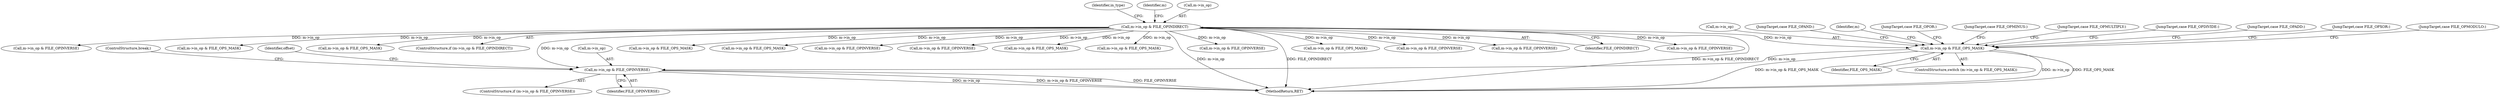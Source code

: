 digraph "0_file_6f737ddfadb596d7d4a993f7ed2141ffd664a81c@pointer" {
"1000833" [label="(Call,m->in_op & FILE_OPINVERSE)"];
"1000224" [label="(Call,m->in_op & FILE_OPINDIRECT)"];
"1000748" [label="(Call,m->in_op & FILE_OPS_MASK)"];
"1000624" [label="(Call,m->in_op & FILE_OPINVERSE)"];
"1000228" [label="(Identifier,FILE_OPINDIRECT)"];
"1000781" [label="(JumpTarget,case FILE_OPADD:)"];
"1000832" [label="(ControlStructure,if (m->in_op & FILE_OPINVERSE))"];
"1000417" [label="(Identifier,in_type)"];
"1001298" [label="(Call,m->in_op & FILE_OPINVERSE)"];
"1001073" [label="(Call,m->in_op & FILE_OPINVERSE)"];
"1000436" [label="(Call,m->in_op & FILE_OPS_MASK)"];
"1000839" [label="(Identifier,offset)"];
"1000752" [label="(Identifier,FILE_OPS_MASK)"];
"1000660" [label="(Call,m->in_op & FILE_OPS_MASK)"];
"1000772" [label="(JumpTarget,case FILE_OPXOR:)"];
"1000817" [label="(JumpTarget,case FILE_OPMODULO:)"];
"1000223" [label="(ControlStructure,if (m->in_op & FILE_OPINDIRECT))"];
"1000749" [label="(Call,m->in_op)"];
"1000754" [label="(JumpTarget,case FILE_OPAND:)"];
"1000233" [label="(Identifier,m)"];
"1000835" [label="(Identifier,m)"];
"1000837" [label="(Identifier,FILE_OPINVERSE)"];
"1000886" [label="(Call,m->in_op & FILE_OPS_MASK)"];
"1000557" [label="(Call,m->in_op & FILE_OPS_MASK)"];
"1000953" [label="(Call,m->in_op & FILE_OPINVERSE)"];
"1000747" [label="(ControlStructure,switch (m->in_op & FILE_OPS_MASK))"];
"1001192" [label="(Call,m->in_op & FILE_OPINVERSE)"];
"1001006" [label="(Call,m->in_op & FILE_OPS_MASK)"];
"1000763" [label="(JumpTarget,case FILE_OPOR:)"];
"1000225" [label="(Call,m->in_op)"];
"1000748" [label="(Call,m->in_op & FILE_OPS_MASK)"];
"1001213" [label="(Call,m->in_op & FILE_OPS_MASK)"];
"1000521" [label="(Call,m->in_op & FILE_OPINVERSE)"];
"1001125" [label="(Call,m->in_op & FILE_OPS_MASK)"];
"1000790" [label="(JumpTarget,case FILE_OPMINUS:)"];
"1000224" [label="(Call,m->in_op & FILE_OPINDIRECT)"];
"1000799" [label="(JumpTarget,case FILE_OPMULTIPLY:)"];
"1000727" [label="(Call,m->in_op & FILE_OPINVERSE)"];
"1000808" [label="(JumpTarget,case FILE_OPDIVIDE:)"];
"1000833" [label="(Call,m->in_op & FILE_OPINVERSE)"];
"1000834" [label="(Call,m->in_op)"];
"1001777" [label="(MethodReturn,RET)"];
"1000841" [label="(ControlStructure,break;)"];
"1000833" -> "1000832"  [label="AST: "];
"1000833" -> "1000837"  [label="CFG: "];
"1000834" -> "1000833"  [label="AST: "];
"1000837" -> "1000833"  [label="AST: "];
"1000839" -> "1000833"  [label="CFG: "];
"1000841" -> "1000833"  [label="CFG: "];
"1000833" -> "1001777"  [label="DDG: m->in_op"];
"1000833" -> "1001777"  [label="DDG: m->in_op & FILE_OPINVERSE"];
"1000833" -> "1001777"  [label="DDG: FILE_OPINVERSE"];
"1000224" -> "1000833"  [label="DDG: m->in_op"];
"1000748" -> "1000833"  [label="DDG: m->in_op"];
"1000224" -> "1000223"  [label="AST: "];
"1000224" -> "1000228"  [label="CFG: "];
"1000225" -> "1000224"  [label="AST: "];
"1000228" -> "1000224"  [label="AST: "];
"1000233" -> "1000224"  [label="CFG: "];
"1000417" -> "1000224"  [label="CFG: "];
"1000224" -> "1001777"  [label="DDG: m->in_op"];
"1000224" -> "1001777"  [label="DDG: FILE_OPINDIRECT"];
"1000224" -> "1001777"  [label="DDG: m->in_op & FILE_OPINDIRECT"];
"1000224" -> "1000436"  [label="DDG: m->in_op"];
"1000224" -> "1000521"  [label="DDG: m->in_op"];
"1000224" -> "1000557"  [label="DDG: m->in_op"];
"1000224" -> "1000624"  [label="DDG: m->in_op"];
"1000224" -> "1000660"  [label="DDG: m->in_op"];
"1000224" -> "1000727"  [label="DDG: m->in_op"];
"1000224" -> "1000748"  [label="DDG: m->in_op"];
"1000224" -> "1000886"  [label="DDG: m->in_op"];
"1000224" -> "1000953"  [label="DDG: m->in_op"];
"1000224" -> "1001006"  [label="DDG: m->in_op"];
"1000224" -> "1001073"  [label="DDG: m->in_op"];
"1000224" -> "1001125"  [label="DDG: m->in_op"];
"1000224" -> "1001192"  [label="DDG: m->in_op"];
"1000224" -> "1001213"  [label="DDG: m->in_op"];
"1000224" -> "1001298"  [label="DDG: m->in_op"];
"1000748" -> "1000747"  [label="AST: "];
"1000748" -> "1000752"  [label="CFG: "];
"1000749" -> "1000748"  [label="AST: "];
"1000752" -> "1000748"  [label="AST: "];
"1000754" -> "1000748"  [label="CFG: "];
"1000763" -> "1000748"  [label="CFG: "];
"1000772" -> "1000748"  [label="CFG: "];
"1000781" -> "1000748"  [label="CFG: "];
"1000790" -> "1000748"  [label="CFG: "];
"1000799" -> "1000748"  [label="CFG: "];
"1000808" -> "1000748"  [label="CFG: "];
"1000817" -> "1000748"  [label="CFG: "];
"1000835" -> "1000748"  [label="CFG: "];
"1000748" -> "1001777"  [label="DDG: m->in_op & FILE_OPS_MASK"];
"1000748" -> "1001777"  [label="DDG: m->in_op"];
"1000748" -> "1001777"  [label="DDG: FILE_OPS_MASK"];
}
